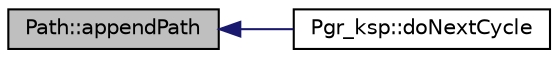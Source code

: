 digraph "Path::appendPath"
{
  edge [fontname="Helvetica",fontsize="10",labelfontname="Helvetica",labelfontsize="10"];
  node [fontname="Helvetica",fontsize="10",shape=record];
  rankdir="LR";
  Node31 [label="Path::appendPath",height=0.2,width=0.4,color="black", fillcolor="grey75", style="filled", fontcolor="black"];
  Node31 -> Node32 [dir="back",color="midnightblue",fontsize="10",style="solid",fontname="Helvetica"];
  Node32 [label="Pgr_ksp::doNextCycle",height=0.2,width=0.4,color="black", fillcolor="white", style="filled",URL="$classPgr__ksp.html#a1e5476d1b0d125fef8f3e5aa634b5782",tooltip="Performs the next cycle of the algorithm. "];
}
